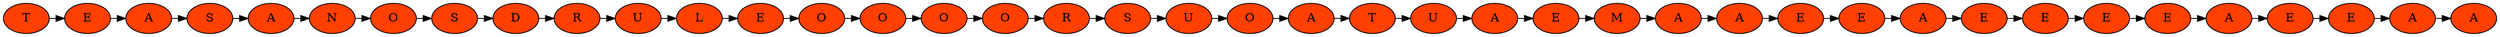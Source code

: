 digraph B{
nodo16830613 -> nodo322258418
{rank = same; nodo16830613 nodo322258418}
nodo16830613[label="T",style=filled, fillcolor="#FF4000"]
nodo322258418 -> nodo922028317
{rank = same; nodo322258418 nodo922028317}
nodo322258418[label="E",style=filled, fillcolor="#FF4000"]
nodo922028317 -> nodo1448886450
{rank = same; nodo922028317 nodo1448886450}
nodo922028317[label="A",style=filled, fillcolor="#FF4000"]
nodo1448886450 -> nodo1365223060
{rank = same; nodo1448886450 nodo1365223060}
nodo1448886450[label="S",style=filled, fillcolor="#FF4000"]
nodo1365223060 -> nodo1752982424
{rank = same; nodo1365223060 nodo1752982424}
nodo1365223060[label="A",style=filled, fillcolor="#FF4000"]
nodo1752982424 -> nodo1994338923
{rank = same; nodo1752982424 nodo1994338923}
nodo1752982424[label="N",style=filled, fillcolor="#FF4000"]
nodo1994338923 -> nodo1119008210
{rank = same; nodo1994338923 nodo1119008210}
nodo1994338923[label="O",style=filled, fillcolor="#FF4000"]
nodo1119008210 -> nodo1853214742
{rank = same; nodo1119008210 nodo1853214742}
nodo1119008210[label="S",style=filled, fillcolor="#FF4000"]
nodo1853214742 -> nodo1704857315
{rank = same; nodo1853214742 nodo1704857315}
nodo1853214742[label="D",style=filled, fillcolor="#FF4000"]
nodo1704857315 -> nodo1784489041
{rank = same; nodo1704857315 nodo1784489041}
nodo1704857315[label="R",style=filled, fillcolor="#FF4000"]
nodo1784489041 -> nodo1033240813
{rank = same; nodo1784489041 nodo1033240813}
nodo1784489041[label="U",style=filled, fillcolor="#FF4000"]
nodo1033240813 -> nodo2099483177
{rank = same; nodo1033240813 nodo2099483177}
nodo1033240813[label="L",style=filled, fillcolor="#FF4000"]
nodo2099483177 -> nodo1751081592
{rank = same; nodo2099483177 nodo1751081592}
nodo2099483177[label="E",style=filled, fillcolor="#FF4000"]
nodo1751081592 -> nodo1797500046
{rank = same; nodo1751081592 nodo1797500046}
nodo1751081592[label="O",style=filled, fillcolor="#FF4000"]
nodo1797500046 -> nodo1715423343
{rank = same; nodo1797500046 nodo1715423343}
nodo1797500046[label="O",style=filled, fillcolor="#FF4000"]
nodo1715423343 -> nodo132918363
{rank = same; nodo1715423343 nodo132918363}
nodo1715423343[label="O",style=filled, fillcolor="#FF4000"]
nodo132918363 -> nodo347325052
{rank = same; nodo132918363 nodo347325052}
nodo132918363[label="O",style=filled, fillcolor="#FF4000"]
nodo347325052 -> nodo1644321720
{rank = same; nodo347325052 nodo1644321720}
nodo347325052[label="R",style=filled, fillcolor="#FF4000"]
nodo1644321720 -> nodo2128743335
{rank = same; nodo1644321720 nodo2128743335}
nodo1644321720[label="S",style=filled, fillcolor="#FF4000"]
nodo2128743335 -> nodo403341012
{rank = same; nodo2128743335 nodo403341012}
nodo2128743335[label="U",style=filled, fillcolor="#FF4000"]
nodo403341012 -> nodo304152459
{rank = same; nodo403341012 nodo304152459}
nodo403341012[label="O",style=filled, fillcolor="#FF4000"]
nodo304152459 -> nodo1645193708
{rank = same; nodo304152459 nodo1645193708}
nodo304152459[label="A",style=filled, fillcolor="#FF4000"]
nodo1645193708 -> nodo215886137
{rank = same; nodo1645193708 nodo215886137}
nodo1645193708[label="T",style=filled, fillcolor="#FF4000"]
nodo215886137 -> nodo1198066344
{rank = same; nodo215886137 nodo1198066344}
nodo215886137[label="U",style=filled, fillcolor="#FF4000"]
nodo1198066344 -> nodo1377859945
{rank = same; nodo1198066344 nodo1377859945}
nodo1198066344[label="A",style=filled, fillcolor="#FF4000"]
nodo1377859945 -> nodo1300228616
{rank = same; nodo1377859945 nodo1300228616}
nodo1377859945[label="E",style=filled, fillcolor="#FF4000"]
nodo1300228616 -> nodo806716799
{rank = same; nodo1300228616 nodo806716799}
nodo1300228616[label="M",style=filled, fillcolor="#FF4000"]
nodo806716799 -> nodo1059517855
{rank = same; nodo806716799 nodo1059517855}
nodo806716799[label="A",style=filled, fillcolor="#FF4000"]
nodo1059517855 -> nodo1847339043
{rank = same; nodo1059517855 nodo1847339043}
nodo1059517855[label="A",style=filled, fillcolor="#FF4000"]
nodo1847339043 -> nodo1543614530
{rank = same; nodo1847339043 nodo1543614530}
nodo1847339043[label="E",style=filled, fillcolor="#FF4000"]
nodo1543614530 -> nodo1084483776
{rank = same; nodo1543614530 nodo1084483776}
nodo1543614530[label="E",style=filled, fillcolor="#FF4000"]
nodo1084483776 -> nodo1210148678
{rank = same; nodo1084483776 nodo1210148678}
nodo1084483776[label="A",style=filled, fillcolor="#FF4000"]
nodo1210148678 -> nodo1198719825
{rank = same; nodo1210148678 nodo1198719825}
nodo1210148678[label="E",style=filled, fillcolor="#FF4000"]
nodo1198719825 -> nodo371271773
{rank = same; nodo1198719825 nodo371271773}
nodo1198719825[label="E",style=filled, fillcolor="#FF4000"]
nodo371271773 -> nodo1234909105
{rank = same; nodo371271773 nodo1234909105}
nodo371271773[label="E",style=filled, fillcolor="#FF4000"]
nodo1234909105 -> nodo180576915
{rank = same; nodo1234909105 nodo180576915}
nodo1234909105[label="E",style=filled, fillcolor="#FF4000"]
nodo180576915 -> nodo1433768209
{rank = same; nodo180576915 nodo1433768209}
nodo180576915[label="A",style=filled, fillcolor="#FF4000"]
nodo1433768209 -> nodo1250506786
{rank = same; nodo1433768209 nodo1250506786}
nodo1433768209[label="E",style=filled, fillcolor="#FF4000"]
nodo1250506786 -> nodo1522514045
{rank = same; nodo1250506786 nodo1522514045}
nodo1250506786[label="E",style=filled, fillcolor="#FF4000"]
nodo1522514045 -> nodo1274646083
{rank = same; nodo1522514045 nodo1274646083}
nodo1522514045[label="A",style=filled, fillcolor="#FF4000"]
nodo1274646083[label="A",style=filled, fillcolor="#FF4000"]
}
